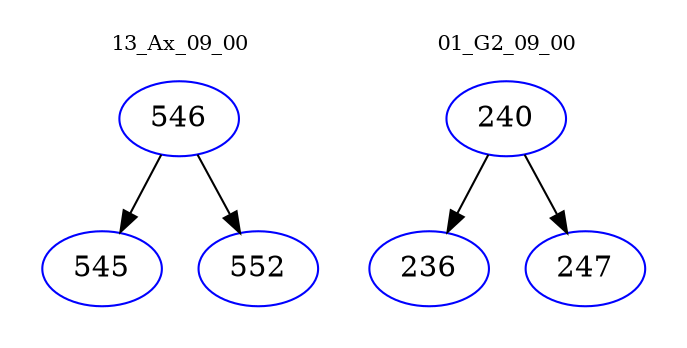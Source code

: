 digraph{
subgraph cluster_0 {
color = white
label = "13_Ax_09_00";
fontsize=10;
T0_546 [label="546", color="blue"]
T0_546 -> T0_545 [color="black"]
T0_545 [label="545", color="blue"]
T0_546 -> T0_552 [color="black"]
T0_552 [label="552", color="blue"]
}
subgraph cluster_1 {
color = white
label = "01_G2_09_00";
fontsize=10;
T1_240 [label="240", color="blue"]
T1_240 -> T1_236 [color="black"]
T1_236 [label="236", color="blue"]
T1_240 -> T1_247 [color="black"]
T1_247 [label="247", color="blue"]
}
}
